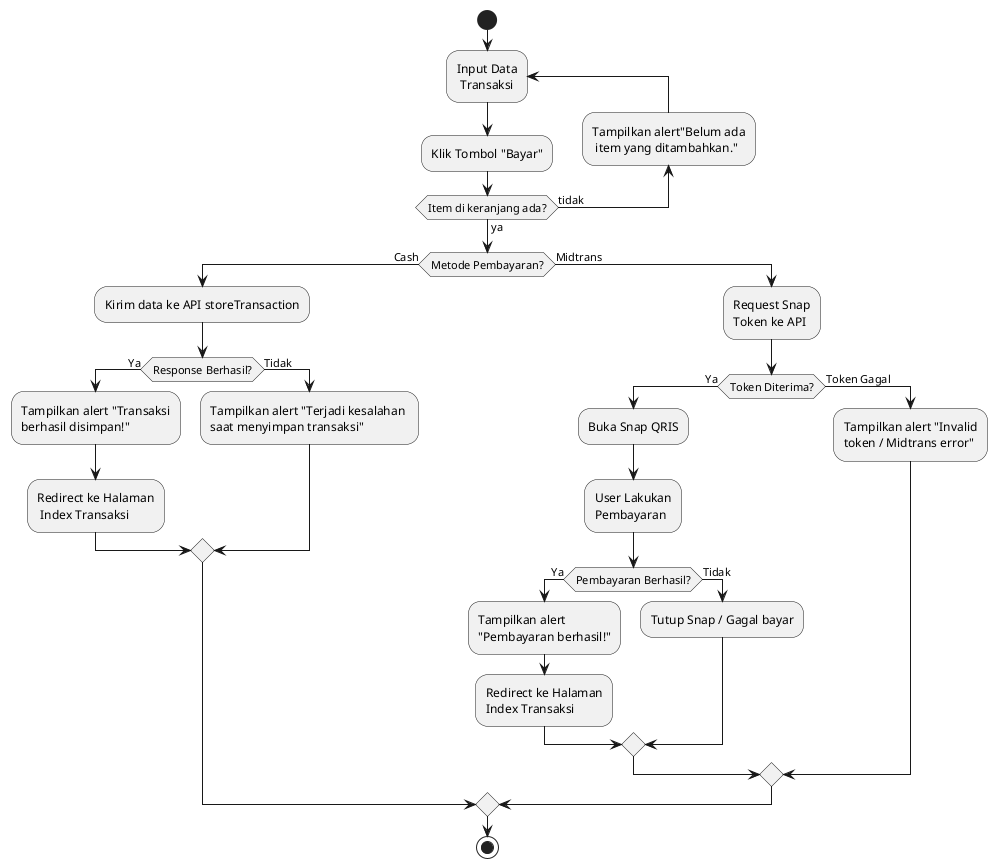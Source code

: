 @startuml
start
repeat :Input Data\n Transaksi;
:Klik Tombol "Bayar";
backward :Tampilkan alert"Belum ada\n item yang ditambahkan.";
repeat while (Item di keranjang ada?) is (tidak) not (ya)
if (Metode Pembayaran?) then (Cash)
    :Kirim data ke API storeTransaction;
    if (Response Berhasil?) then (Ya)
        :Tampilkan alert "Transaksi\nberhasil disimpan!";
        :Redirect ke Halaman\n Index Transaksi;
    else (Tidak)
        :Tampilkan alert "Terjadi kesalahan \nsaat menyimpan transaksi";
    endif

else (Midtrans)
    :Request Snap\nToken ke API;
    if (Token Diterima?) then (Ya)
        :Buka Snap QRIS;
        :User Lakukan\nPembayaran;
        if (Pembayaran Berhasil?) then (Ya)
            :Tampilkan alert\n"Pembayaran berhasil!";
            :Redirect ke Halaman\nIndex Transaksi;
        else (Tidak)
            :Tutup Snap / Gagal bayar;
        endif
    else (Token Gagal)
        :Tampilkan alert "Invalid\ntoken / Midtrans error";
    endif

endif
stop
@enduml